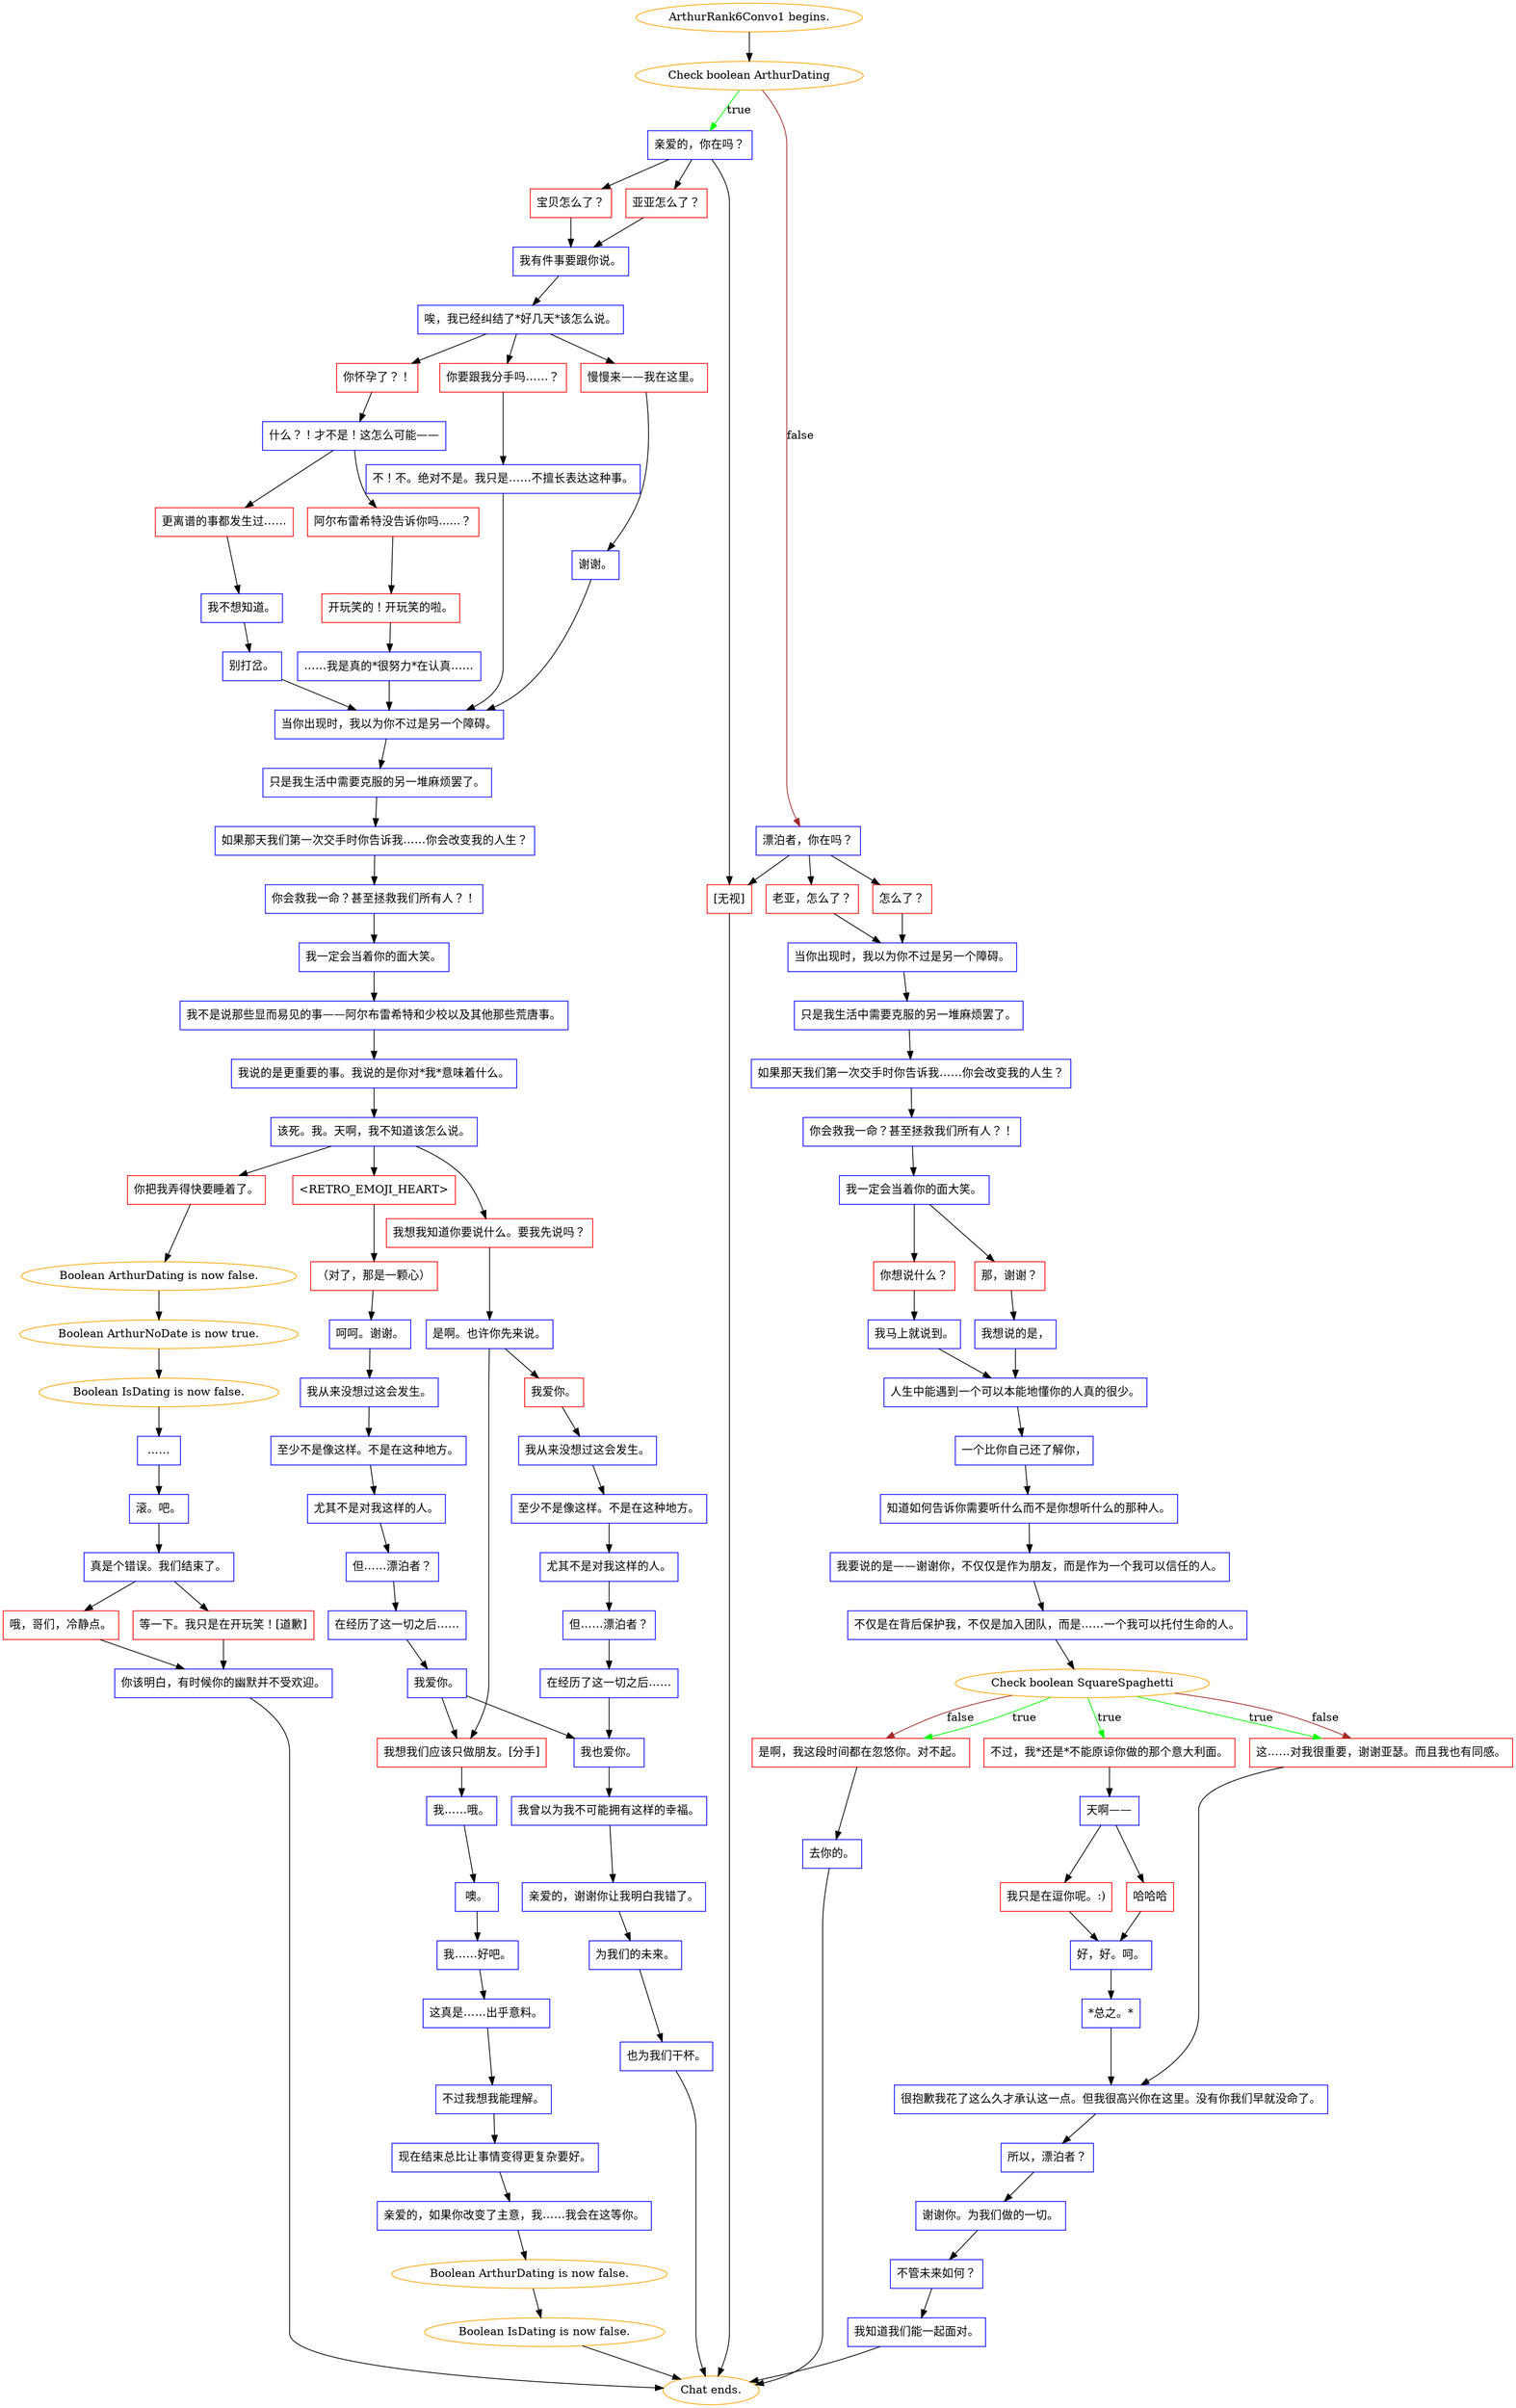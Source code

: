digraph {
	"ArthurRank6Convo1 begins." [color=orange];
		"ArthurRank6Convo1 begins." -> j2890798283;
	j2890798283 [label="Check boolean ArthurDating",color=orange];
		j2890798283 -> j2082071969 [label=true,color=green];
		j2890798283 -> j3007002309 [label=false,color=brown];
	j2082071969 [label="亲爱的，你在吗？",shape=box,color=blue];
		j2082071969 -> j3372322454;
		j2082071969 -> j4159625320;
		j2082071969 -> j3467356616;
	j3007002309 [label="漂泊者，你在吗？",shape=box,color=blue];
		j3007002309 -> j564727353;
		j3007002309 -> j202439676;
		j3007002309 -> j3467356616;
	j3372322454 [label="亚亚怎么了？",shape=box,color=red];
		j3372322454 -> j2640948847;
	j4159625320 [label="宝贝怎么了？",shape=box,color=red];
		j4159625320 -> j2640948847;
	j3467356616 [label="[无视]",shape=box,color=red];
		j3467356616 -> "Chat ends.";
	j564727353 [label="怎么了？",shape=box,color=red];
		j564727353 -> j175978150;
	j202439676 [label="老亚，怎么了？",shape=box,color=red];
		j202439676 -> j175978150;
	j2640948847 [label="我有件事要跟你说。",shape=box,color=blue];
		j2640948847 -> j3475010631;
	"Chat ends." [color=orange];
	j175978150 [label="当你出现时，我以为你不过是另一个障碍。",shape=box,color=blue];
		j175978150 -> j1166407263;
	j3475010631 [label="唉，我已经纠结了*好几天*该怎么说。",shape=box,color=blue];
		j3475010631 -> j2273913701;
		j3475010631 -> j2233449659;
		j3475010631 -> j321756523;
	j1166407263 [label="只是我生活中需要克服的另一堆麻烦罢了。",shape=box,color=blue];
		j1166407263 -> j1342393919;
	j2273913701 [label="你怀孕了？！",shape=box,color=red];
		j2273913701 -> j1691311110;
	j2233449659 [label="你要跟我分手吗……？",shape=box,color=red];
		j2233449659 -> j638474104;
	j321756523 [label="慢慢来——我在这里。",shape=box,color=red];
		j321756523 -> j3732353722;
	j1342393919 [label="如果那天我们第一次交手时你告诉我……你会改变我的人生？",shape=box,color=blue];
		j1342393919 -> j3980801384;
	j1691311110 [label="什么？！才不是！这怎么可能——",shape=box,color=blue];
		j1691311110 -> j1753265666;
		j1691311110 -> j1450083691;
	j638474104 [label="不！不。绝对不是。我只是……不擅长表达这种事。",shape=box,color=blue];
		j638474104 -> j4202591186;
	j3732353722 [label="谢谢。",shape=box,color=blue];
		j3732353722 -> j4202591186;
	j3980801384 [label="你会救我一命？甚至拯救我们所有人？！",shape=box,color=blue];
		j3980801384 -> j741999874;
	j1753265666 [label="更离谱的事都发生过……",shape=box,color=red];
		j1753265666 -> j2506980340;
	j1450083691 [label="阿尔布雷希特没告诉你吗......？",shape=box,color=red];
		j1450083691 -> j3792492629;
	j4202591186 [label="当你出现时，我以为你不过是另一个障碍。",shape=box,color=blue];
		j4202591186 -> j279091024;
	j741999874 [label="我一定会当着你的面大笑。",shape=box,color=blue];
		j741999874 -> j3687611654;
		j741999874 -> j2042890170;
	j2506980340 [label="我不想知道。",shape=box,color=blue];
		j2506980340 -> j161670796;
	j3792492629 [label="开玩笑的！开玩笑的啦。",shape=box,color=red];
		j3792492629 -> j745638330;
	j279091024 [label="只是我生活中需要克服的另一堆麻烦罢了。",shape=box,color=blue];
		j279091024 -> j626606453;
	j3687611654 [label="那，谢谢？",shape=box,color=red];
		j3687611654 -> j1968361331;
	j2042890170 [label="你想说什么？",shape=box,color=red];
		j2042890170 -> j3406915554;
	j161670796 [label="别打岔。",shape=box,color=blue];
		j161670796 -> j4202591186;
	j745638330 [label="……我是真的*很努力*在认真……",shape=box,color=blue];
		j745638330 -> j4202591186;
	j626606453 [label="如果那天我们第一次交手时你告诉我……你会改变我的人生？",shape=box,color=blue];
		j626606453 -> j3954305412;
	j1968361331 [label="我想说的是，",shape=box,color=blue];
		j1968361331 -> j2236650192;
	j3406915554 [label="我马上就说到。",shape=box,color=blue];
		j3406915554 -> j2236650192;
	j3954305412 [label="你会救我一命？甚至拯救我们所有人？！",shape=box,color=blue];
		j3954305412 -> j2244641921;
	j2236650192 [label="人生中能遇到一个可以本能地懂你的人真的很少。",shape=box,color=blue];
		j2236650192 -> j1415239826;
	j2244641921 [label="我一定会当着你的面大笑。",shape=box,color=blue];
		j2244641921 -> j525666005;
	j1415239826 [label="一个比你自己还了解你，",shape=box,color=blue];
		j1415239826 -> j3302877162;
	j525666005 [label="我不是说那些显而易见的事——阿尔布雷希特和少校以及其他那些荒唐事。",shape=box,color=blue];
		j525666005 -> j1674185539;
	j3302877162 [label="知道如何告诉你需要听什么而不是你想听什么的那种人。",shape=box,color=blue];
		j3302877162 -> j1590962343;
	j1674185539 [label="我说的是更重要的事。我说的是你对*我*意味着什么。",shape=box,color=blue];
		j1674185539 -> j4192242223;
	j1590962343 [label="我要说的是——谢谢你，不仅仅是作为朋友，而是作为一个我可以信任的人。",shape=box,color=blue];
		j1590962343 -> j3816732210;
	j4192242223 [label="该死。我。天啊，我不知道该怎么说。",shape=box,color=blue];
		j4192242223 -> j3673955518;
		j4192242223 -> j4101521468;
		j4192242223 -> j1818656915;
	j3816732210 [label="不仅是在背后保护我，不仅是加入团队，而是……一个我可以托付生命的人。",shape=box,color=blue];
		j3816732210 -> j1734946897;
	j3673955518 [label="我想我知道你要说什么。要我先说吗？",shape=box,color=red];
		j3673955518 -> j812356327;
	j4101521468 [label="<RETRO_EMOJI_HEART>",shape=box,color=red];
		j4101521468 -> j3952865851;
	j1818656915 [label="你把我弄得快要睡着了。",shape=box,color=red];
		j1818656915 -> j3232029693;
	j1734946897 [label="Check boolean SquareSpaghetti",color=orange];
		j1734946897 -> j2031643184 [label=true,color=green];
		j1734946897 -> j3035133557 [label=true,color=green];
		j1734946897 -> j4260000865 [label=true,color=green];
		j1734946897 -> j3035133557 [label=false,color=brown];
		j1734946897 -> j4260000865 [label=false,color=brown];
	j812356327 [label="是啊。也许你先来说。",shape=box,color=blue];
		j812356327 -> j1662385238;
		j812356327 -> j3114331200;
	j3952865851 [label="（对了，那是一颗心）",shape=box,color=red];
		j3952865851 -> j3128501198;
	j3232029693 [label="Boolean ArthurDating is now false.",color=orange];
		j3232029693 -> j4177994760;
	j2031643184 [label="不过，我*还是*不能原谅你做的那个意大利面。",shape=box,color=red];
		j2031643184 -> j4180398676;
	j3035133557 [label="这……对我很重要，谢谢亚瑟。而且我也有同感。",shape=box,color=red];
		j3035133557 -> j2853332707;
	j4260000865 [label="是啊，我这段时间都在忽悠你。对不起。",shape=box,color=red];
		j4260000865 -> j3229713071;
	j1662385238 [label="我爱你。",shape=box,color=red];
		j1662385238 -> j3343528098;
	j3114331200 [label="我想我们应该只做朋友。[分手]",shape=box,color=red];
		j3114331200 -> j3905947266;
	j3128501198 [label="呵呵。谢谢。",shape=box,color=blue];
		j3128501198 -> j2565019834;
	j4177994760 [label="Boolean ArthurNoDate is now true.",color=orange];
		j4177994760 -> j3345545803;
	j4180398676 [label="天啊——",shape=box,color=blue];
		j4180398676 -> j2291174447;
		j4180398676 -> j1310885675;
	j2853332707 [label="很抱歉我花了这么久才承认这一点。但我很高兴你在这里。没有你我们早就没命了。",shape=box,color=blue];
		j2853332707 -> j1806397471;
	j3229713071 [label="去你的。",shape=box,color=blue];
		j3229713071 -> "Chat ends.";
	j3343528098 [label="我从来没想过这会发生。",shape=box,color=blue];
		j3343528098 -> j3193037392;
	j3905947266 [label="我……哦。",shape=box,color=blue];
		j3905947266 -> j3603352971;
	j2565019834 [label="我从来没想过这会发生。",shape=box,color=blue];
		j2565019834 -> j63397012;
	j3345545803 [label="Boolean IsDating is now false.",color=orange];
		j3345545803 -> j2608400520;
	j2291174447 [label="哈哈哈",shape=box,color=red];
		j2291174447 -> j2519967525;
	j1310885675 [label="我只是在逗你呢。:)",shape=box,color=red];
		j1310885675 -> j2519967525;
	j1806397471 [label="所以，漂泊者？",shape=box,color=blue];
		j1806397471 -> j3157864695;
	j3193037392 [label="至少不是像这样。不是在这种地方。",shape=box,color=blue];
		j3193037392 -> j2674682014;
	j3603352971 [label="噢。",shape=box,color=blue];
		j3603352971 -> j1806615226;
	j63397012 [label="至少不是像这样。不是在这种地方。",shape=box,color=blue];
		j63397012 -> j3582103844;
	j2608400520 [label="……",shape=box,color=blue];
		j2608400520 -> j329694126;
	j2519967525 [label="好，好。呵。",shape=box,color=blue];
		j2519967525 -> j3550734346;
	j3157864695 [label="谢谢你。为我们做的一切。",shape=box,color=blue];
		j3157864695 -> j1425098043;
	j2674682014 [label="尤其不是对我这样的人。",shape=box,color=blue];
		j2674682014 -> j868640788;
	j1806615226 [label="我……好吧。",shape=box,color=blue];
		j1806615226 -> j3956154877;
	j3582103844 [label="尤其不是对我这样的人。",shape=box,color=blue];
		j3582103844 -> j1120744326;
	j329694126 [label="滚。吧。",shape=box,color=blue];
		j329694126 -> j712694171;
	j3550734346 [label="*总之。*",shape=box,color=blue];
		j3550734346 -> j2853332707;
	j1425098043 [label="不管未来如何？",shape=box,color=blue];
		j1425098043 -> j2131286350;
	j868640788 [label="但……漂泊者？",shape=box,color=blue];
		j868640788 -> j1888615651;
	j3956154877 [label="这真是……出乎意料。",shape=box,color=blue];
		j3956154877 -> j4016367418;
	j1120744326 [label="但……漂泊者？",shape=box,color=blue];
		j1120744326 -> j1273142296;
	j712694171 [label="真是个错误。我们结束了。",shape=box,color=blue];
		j712694171 -> j1369737659;
		j712694171 -> j2273264443;
	j2131286350 [label="我知道我们能一起面对。",shape=box,color=blue];
		j2131286350 -> "Chat ends.";
	j1888615651 [label="在经历了这一切之后……",shape=box,color=blue];
		j1888615651 -> j308165254;
	j4016367418 [label="不过我想我能理解。",shape=box,color=blue];
		j4016367418 -> j549715967;
	j1273142296 [label="在经历了这一切之后……",shape=box,color=blue];
		j1273142296 -> j2384782873;
	j1369737659 [label="等一下。我只是在开玩笑！[道歉]",shape=box,color=red];
		j1369737659 -> j3237396793;
	j2273264443 [label="哦，哥们，冷静点。",shape=box,color=red];
		j2273264443 -> j3237396793;
	j308165254 [label="我也爱你。",shape=box,color=blue];
		j308165254 -> j1909415099;
	j549715967 [label="现在结束总比让事情变得更复杂要好。",shape=box,color=blue];
		j549715967 -> j1343818516;
	j2384782873 [label="我爱你。",shape=box,color=blue];
		j2384782873 -> j308165254;
		j2384782873 -> j3114331200;
	j3237396793 [label="你该明白，有时候你的幽默并不受欢迎。",shape=box,color=blue];
		j3237396793 -> "Chat ends.";
	j1909415099 [label="我曾以为我不可能拥有这样的幸福。",shape=box,color=blue];
		j1909415099 -> j1152023294;
	j1343818516 [label="亲爱的，如果你改变了主意，我……我会在这等你。",shape=box,color=blue];
		j1343818516 -> j3905091669;
	j1152023294 [label="亲爱的，谢谢你让我明白我错了。",shape=box,color=blue];
		j1152023294 -> j3175136011;
	j3905091669 [label="Boolean ArthurDating is now false.",color=orange];
		j3905091669 -> j1242024027;
	j3175136011 [label="为我们的未来。",shape=box,color=blue];
		j3175136011 -> j3416094077;
	j1242024027 [label="Boolean IsDating is now false.",color=orange];
		j1242024027 -> "Chat ends.";
	j3416094077 [label="也为我们干杯。",shape=box,color=blue];
		j3416094077 -> "Chat ends.";
}